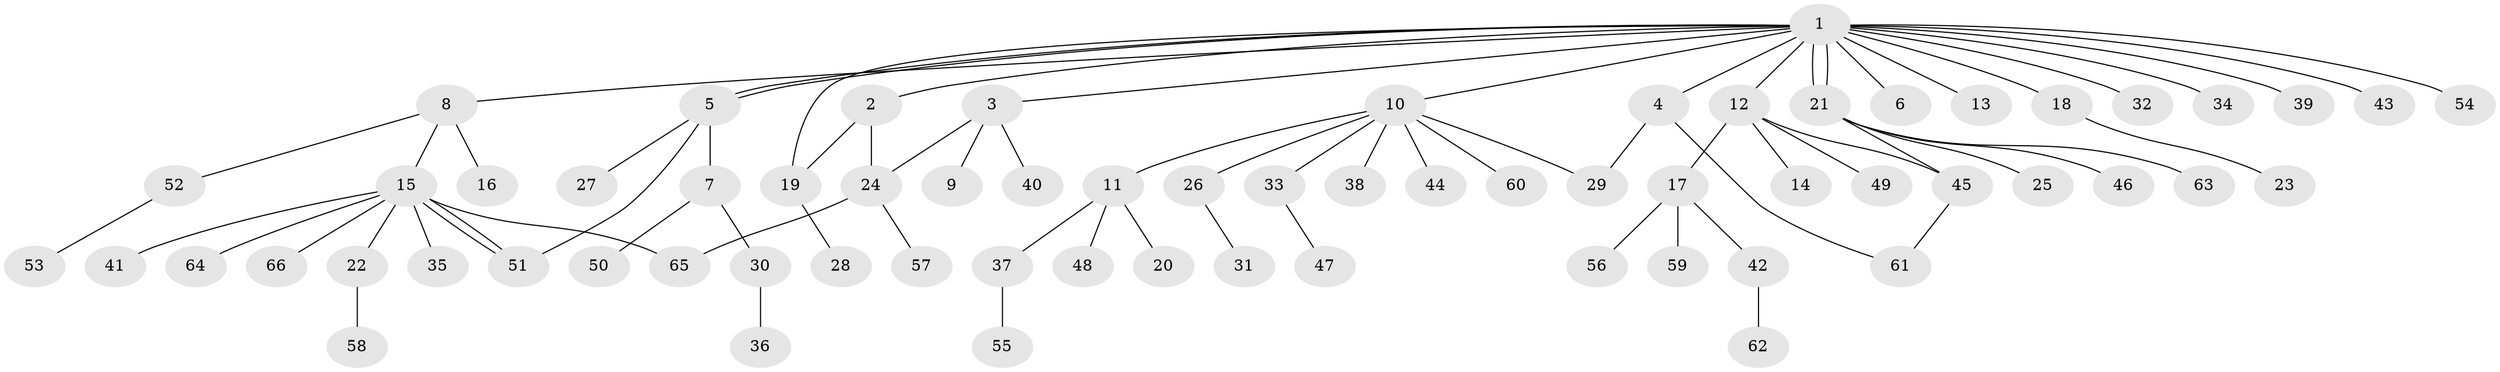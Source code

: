 // coarse degree distribution, {10: 0.03333333333333333, 3: 0.3333333333333333, 4: 0.06666666666666667, 2: 0.1, 5: 0.03333333333333333, 1: 0.43333333333333335}
// Generated by graph-tools (version 1.1) at 2025/50/03/04/25 22:50:14]
// undirected, 66 vertices, 75 edges
graph export_dot {
  node [color=gray90,style=filled];
  1;
  2;
  3;
  4;
  5;
  6;
  7;
  8;
  9;
  10;
  11;
  12;
  13;
  14;
  15;
  16;
  17;
  18;
  19;
  20;
  21;
  22;
  23;
  24;
  25;
  26;
  27;
  28;
  29;
  30;
  31;
  32;
  33;
  34;
  35;
  36;
  37;
  38;
  39;
  40;
  41;
  42;
  43;
  44;
  45;
  46;
  47;
  48;
  49;
  50;
  51;
  52;
  53;
  54;
  55;
  56;
  57;
  58;
  59;
  60;
  61;
  62;
  63;
  64;
  65;
  66;
  1 -- 2;
  1 -- 3;
  1 -- 4;
  1 -- 5;
  1 -- 5;
  1 -- 6;
  1 -- 8;
  1 -- 10;
  1 -- 12;
  1 -- 13;
  1 -- 18;
  1 -- 19;
  1 -- 21;
  1 -- 21;
  1 -- 32;
  1 -- 34;
  1 -- 39;
  1 -- 43;
  1 -- 54;
  2 -- 19;
  2 -- 24;
  3 -- 9;
  3 -- 24;
  3 -- 40;
  4 -- 29;
  4 -- 61;
  5 -- 7;
  5 -- 27;
  5 -- 51;
  7 -- 30;
  7 -- 50;
  8 -- 15;
  8 -- 16;
  8 -- 52;
  10 -- 11;
  10 -- 26;
  10 -- 29;
  10 -- 33;
  10 -- 38;
  10 -- 44;
  10 -- 60;
  11 -- 20;
  11 -- 37;
  11 -- 48;
  12 -- 14;
  12 -- 17;
  12 -- 45;
  12 -- 49;
  15 -- 22;
  15 -- 35;
  15 -- 41;
  15 -- 51;
  15 -- 51;
  15 -- 64;
  15 -- 65;
  15 -- 66;
  17 -- 42;
  17 -- 56;
  17 -- 59;
  18 -- 23;
  19 -- 28;
  21 -- 25;
  21 -- 45;
  21 -- 46;
  21 -- 63;
  22 -- 58;
  24 -- 57;
  24 -- 65;
  26 -- 31;
  30 -- 36;
  33 -- 47;
  37 -- 55;
  42 -- 62;
  45 -- 61;
  52 -- 53;
}
